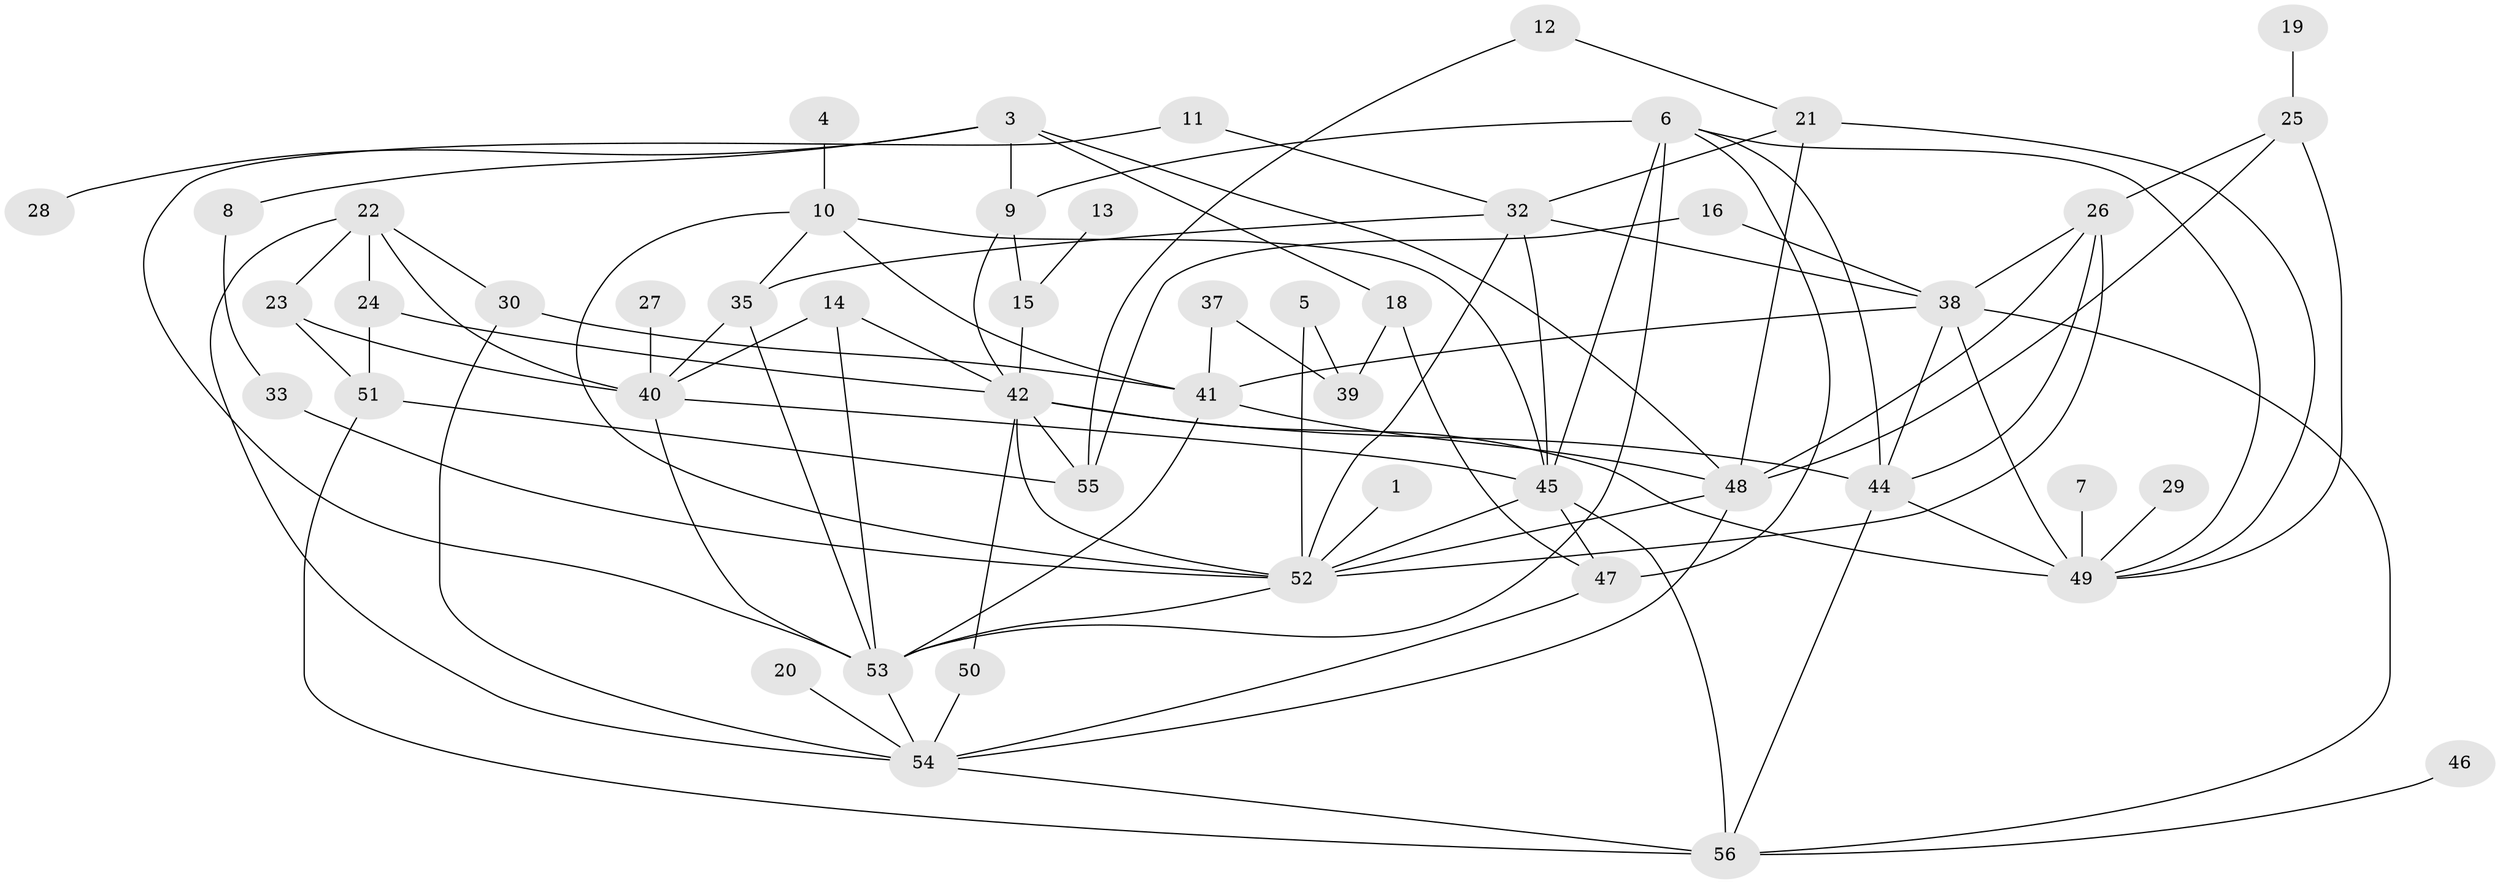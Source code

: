 // original degree distribution, {3: 0.23423423423423423, 2: 0.22522522522522523, 5: 0.10810810810810811, 1: 0.17117117117117117, 7: 0.009009009009009009, 0: 0.04504504504504504, 6: 0.02702702702702703, 4: 0.18018018018018017}
// Generated by graph-tools (version 1.1) at 2025/25/03/09/25 03:25:23]
// undirected, 50 vertices, 98 edges
graph export_dot {
graph [start="1"]
  node [color=gray90,style=filled];
  1;
  3;
  4;
  5;
  6;
  7;
  8;
  9;
  10;
  11;
  12;
  13;
  14;
  15;
  16;
  18;
  19;
  20;
  21;
  22;
  23;
  24;
  25;
  26;
  27;
  28;
  29;
  30;
  32;
  33;
  35;
  37;
  38;
  39;
  40;
  41;
  42;
  44;
  45;
  46;
  47;
  48;
  49;
  50;
  51;
  52;
  53;
  54;
  55;
  56;
  1 -- 52 [weight=1.0];
  3 -- 8 [weight=1.0];
  3 -- 9 [weight=1.0];
  3 -- 18 [weight=1.0];
  3 -- 28 [weight=1.0];
  3 -- 48 [weight=1.0];
  4 -- 10 [weight=1.0];
  5 -- 39 [weight=1.0];
  5 -- 52 [weight=1.0];
  6 -- 9 [weight=1.0];
  6 -- 44 [weight=1.0];
  6 -- 45 [weight=1.0];
  6 -- 47 [weight=1.0];
  6 -- 49 [weight=1.0];
  6 -- 53 [weight=1.0];
  7 -- 49 [weight=1.0];
  8 -- 33 [weight=1.0];
  9 -- 15 [weight=1.0];
  9 -- 42 [weight=1.0];
  10 -- 35 [weight=1.0];
  10 -- 41 [weight=1.0];
  10 -- 45 [weight=1.0];
  10 -- 52 [weight=1.0];
  11 -- 32 [weight=1.0];
  11 -- 53 [weight=1.0];
  12 -- 21 [weight=1.0];
  12 -- 55 [weight=1.0];
  13 -- 15 [weight=1.0];
  14 -- 40 [weight=1.0];
  14 -- 42 [weight=1.0];
  14 -- 53 [weight=1.0];
  15 -- 42 [weight=1.0];
  16 -- 38 [weight=1.0];
  16 -- 55 [weight=1.0];
  18 -- 39 [weight=1.0];
  18 -- 47 [weight=1.0];
  19 -- 25 [weight=1.0];
  20 -- 54 [weight=1.0];
  21 -- 32 [weight=1.0];
  21 -- 48 [weight=1.0];
  21 -- 49 [weight=1.0];
  22 -- 23 [weight=1.0];
  22 -- 24 [weight=1.0];
  22 -- 30 [weight=1.0];
  22 -- 40 [weight=1.0];
  22 -- 54 [weight=1.0];
  23 -- 40 [weight=1.0];
  23 -- 51 [weight=1.0];
  24 -- 42 [weight=1.0];
  24 -- 51 [weight=1.0];
  25 -- 26 [weight=1.0];
  25 -- 48 [weight=1.0];
  25 -- 49 [weight=1.0];
  26 -- 38 [weight=1.0];
  26 -- 44 [weight=1.0];
  26 -- 48 [weight=1.0];
  26 -- 52 [weight=1.0];
  27 -- 40 [weight=1.0];
  29 -- 49 [weight=1.0];
  30 -- 41 [weight=1.0];
  30 -- 54 [weight=1.0];
  32 -- 35 [weight=1.0];
  32 -- 38 [weight=1.0];
  32 -- 45 [weight=1.0];
  32 -- 52 [weight=1.0];
  33 -- 52 [weight=1.0];
  35 -- 40 [weight=1.0];
  35 -- 53 [weight=1.0];
  37 -- 39 [weight=1.0];
  37 -- 41 [weight=1.0];
  38 -- 41 [weight=1.0];
  38 -- 44 [weight=1.0];
  38 -- 49 [weight=2.0];
  38 -- 56 [weight=1.0];
  40 -- 45 [weight=1.0];
  40 -- 53 [weight=1.0];
  41 -- 48 [weight=1.0];
  41 -- 53 [weight=1.0];
  42 -- 44 [weight=1.0];
  42 -- 49 [weight=1.0];
  42 -- 50 [weight=1.0];
  42 -- 52 [weight=1.0];
  42 -- 55 [weight=2.0];
  44 -- 49 [weight=1.0];
  44 -- 56 [weight=1.0];
  45 -- 47 [weight=1.0];
  45 -- 52 [weight=1.0];
  45 -- 56 [weight=2.0];
  46 -- 56 [weight=1.0];
  47 -- 54 [weight=1.0];
  48 -- 52 [weight=1.0];
  48 -- 54 [weight=1.0];
  50 -- 54 [weight=1.0];
  51 -- 55 [weight=1.0];
  51 -- 56 [weight=1.0];
  52 -- 53 [weight=1.0];
  53 -- 54 [weight=1.0];
  54 -- 56 [weight=1.0];
}
